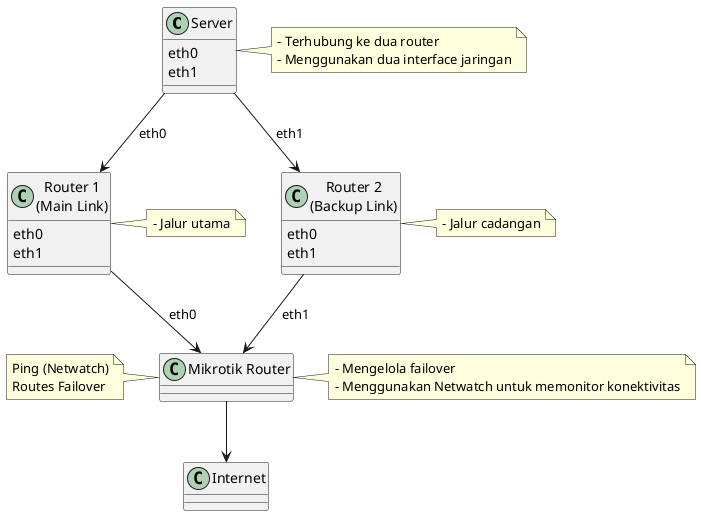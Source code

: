 @startuml
!define RECTANGLE class

RECTANGLE Server {
    eth0
    eth1
}

RECTANGLE "Router 1\n(Main Link)" as Router1 {
    eth0
    eth1
}

RECTANGLE "Router 2\n(Backup Link)" as Router2 {
    eth0
    eth1
}

RECTANGLE "Mikrotik Router" as Mikrotik {
}

RECTANGLE Internet

Server -down-> Router1 : eth0
Server -down-> Router2 : eth1
Router1 -down-> Mikrotik : eth0
Router2 -down-> Mikrotik : eth1
Mikrotik -down-> Internet

note right of Server
  - Terhubung ke dua router
  - Menggunakan dua interface jaringan
end note

note right of Router1
  - Jalur utama
end note

note right of Router2
  - Jalur cadangan
end note

note right of Mikrotik
  - Mengelola failover
  - Menggunakan Netwatch untuk memonitor konektivitas
end note

note left of Mikrotik
  Ping (Netwatch)
  Routes Failover
end note
@enduml

